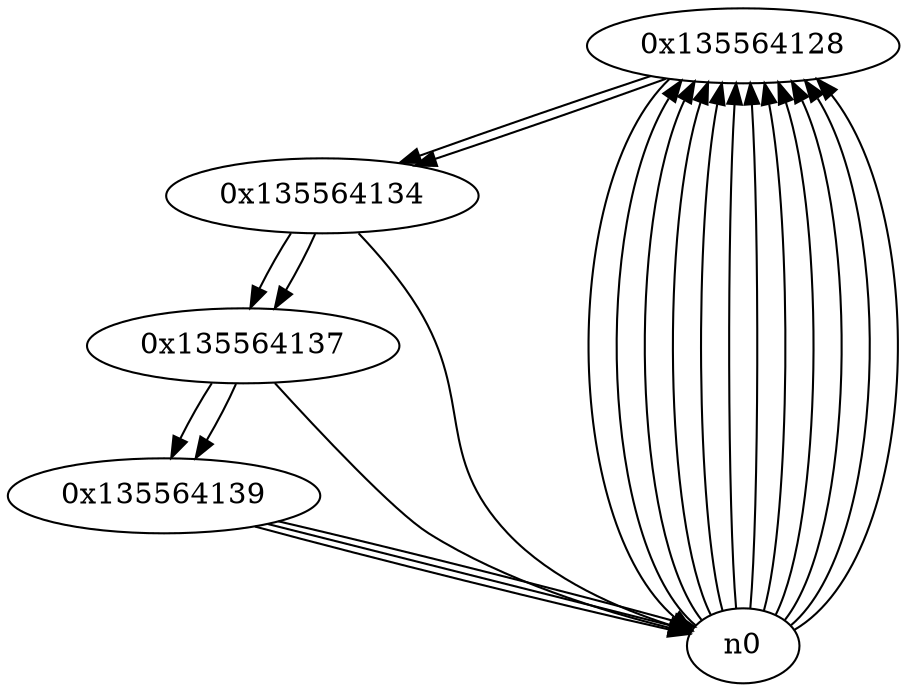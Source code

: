 digraph G{
/* nodes */
  n1 [label="0x135564128"]
  n2 [label="0x135564134"]
  n3 [label="0x135564137"]
  n4 [label="0x135564139"]
/* edges */
n1 -> n2;
n1 -> n0;
n0 -> n1;
n0 -> n1;
n0 -> n1;
n0 -> n1;
n0 -> n1;
n0 -> n1;
n0 -> n1;
n0 -> n1;
n0 -> n1;
n0 -> n1;
n0 -> n1;
n2 -> n3;
n2 -> n0;
n1 -> n2;
n3 -> n4;
n3 -> n0;
n2 -> n3;
n4 -> n0;
n4 -> n0;
n4 -> n0;
n3 -> n4;
}
